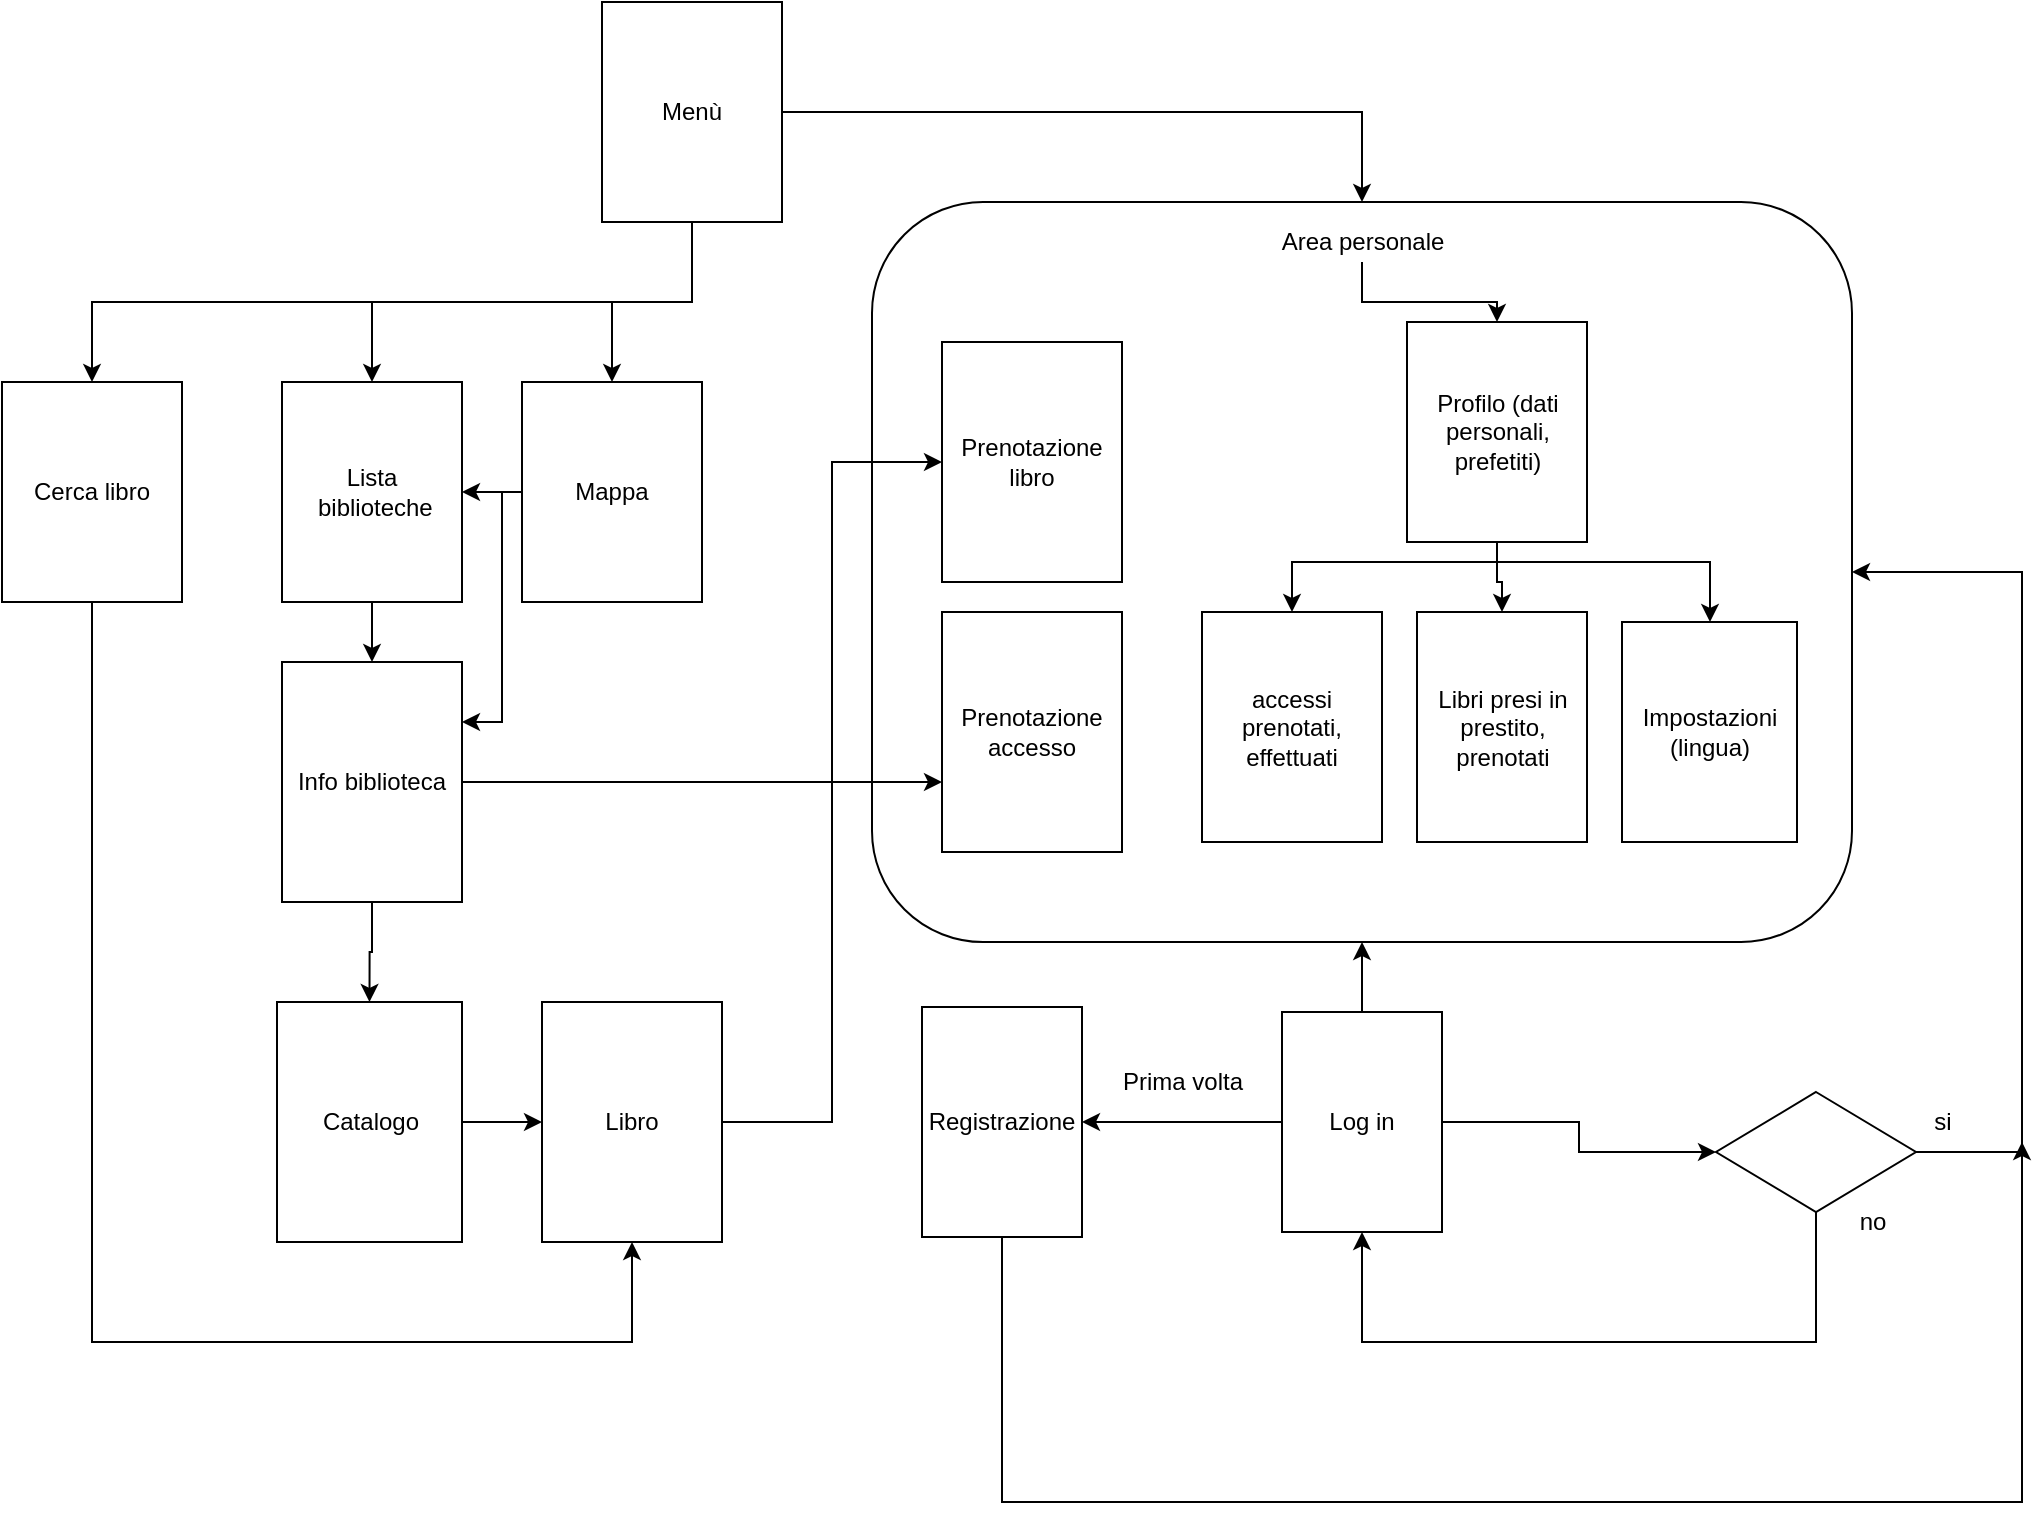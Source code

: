 <mxfile version="14.6.13" type="device"><diagram id="bw7a4e0CL3AEJ_2Jy5lY" name="Pagina-1"><mxGraphModel dx="1835" dy="482" grid="1" gridSize="10" guides="1" tooltips="1" connect="1" arrows="1" fold="1" page="1" pageScale="1" pageWidth="827" pageHeight="1169" math="0" shadow="0"><root><mxCell id="0"/><mxCell id="1" parent="0"/><mxCell id="W1h3txaNGO8vGsvFLqrr-25" value="" style="rounded=1;whiteSpace=wrap;html=1;" parent="1" vertex="1"><mxGeometry x="405" y="140" width="490" height="370" as="geometry"/></mxCell><mxCell id="W1h3txaNGO8vGsvFLqrr-8" style="edgeStyle=orthogonalEdgeStyle;rounded=0;orthogonalLoop=1;jettySize=auto;html=1;entryX=0.5;entryY=0;entryDx=0;entryDy=0;" parent="1" source="W1h3txaNGO8vGsvFLqrr-3" target="W1h3txaNGO8vGsvFLqrr-5" edge="1"><mxGeometry relative="1" as="geometry"/></mxCell><mxCell id="W1h3txaNGO8vGsvFLqrr-18" style="edgeStyle=orthogonalEdgeStyle;rounded=0;orthogonalLoop=1;jettySize=auto;html=1;entryX=0.5;entryY=0;entryDx=0;entryDy=0;" parent="1" source="W1h3txaNGO8vGsvFLqrr-3" target="W1h3txaNGO8vGsvFLqrr-25" edge="1"><mxGeometry relative="1" as="geometry"><mxPoint x="641" y="130" as="targetPoint"/><Array as="points"><mxPoint x="650" y="95"/></Array></mxGeometry></mxCell><mxCell id="FXVW8iCYR5aCIE30Pzlg-15" style="edgeStyle=orthogonalEdgeStyle;rounded=0;orthogonalLoop=1;jettySize=auto;html=1;" parent="1" source="W1h3txaNGO8vGsvFLqrr-3" target="FXVW8iCYR5aCIE30Pzlg-13" edge="1"><mxGeometry relative="1" as="geometry"><Array as="points"><mxPoint x="315" y="190"/><mxPoint x="15" y="190"/></Array></mxGeometry></mxCell><mxCell id="W1h3txaNGO8vGsvFLqrr-3" value="Menù" style="rounded=0;whiteSpace=wrap;html=1;" parent="1" vertex="1"><mxGeometry x="270" y="40" width="90" height="110" as="geometry"/></mxCell><mxCell id="Ya8jvYpOPSYFBppY1lf1-8" style="edgeStyle=orthogonalEdgeStyle;rounded=0;orthogonalLoop=1;jettySize=auto;html=1;entryX=1;entryY=0.25;entryDx=0;entryDy=0;" parent="1" source="W1h3txaNGO8vGsvFLqrr-5" target="Ya8jvYpOPSYFBppY1lf1-2" edge="1"><mxGeometry relative="1" as="geometry"><Array as="points"><mxPoint x="220" y="285"/><mxPoint x="220" y="400"/></Array></mxGeometry></mxCell><mxCell id="1IFn2vZJC59Zc_MWUHnI-1" style="edgeStyle=orthogonalEdgeStyle;rounded=0;orthogonalLoop=1;jettySize=auto;html=1;" parent="1" source="W1h3txaNGO8vGsvFLqrr-5" target="W1h3txaNGO8vGsvFLqrr-10" edge="1"><mxGeometry relative="1" as="geometry"/></mxCell><mxCell id="W1h3txaNGO8vGsvFLqrr-5" value="Mappa" style="rounded=0;whiteSpace=wrap;html=1;" parent="1" vertex="1"><mxGeometry x="230" y="230" width="90" height="110" as="geometry"/></mxCell><mxCell id="W1h3txaNGO8vGsvFLqrr-12" style="edgeStyle=orthogonalEdgeStyle;rounded=0;orthogonalLoop=1;jettySize=auto;html=1;exitX=0.5;exitY=1;exitDx=0;exitDy=0;" parent="1" source="W1h3txaNGO8vGsvFLqrr-3" target="W1h3txaNGO8vGsvFLqrr-10" edge="1"><mxGeometry relative="1" as="geometry"><Array as="points"><mxPoint x="315" y="190"/><mxPoint x="155" y="190"/></Array></mxGeometry></mxCell><mxCell id="Ya8jvYpOPSYFBppY1lf1-3" style="edgeStyle=orthogonalEdgeStyle;rounded=0;orthogonalLoop=1;jettySize=auto;html=1;entryX=0.5;entryY=0;entryDx=0;entryDy=0;" parent="1" source="W1h3txaNGO8vGsvFLqrr-10" target="Ya8jvYpOPSYFBppY1lf1-2" edge="1"><mxGeometry relative="1" as="geometry"/></mxCell><mxCell id="W1h3txaNGO8vGsvFLqrr-10" value="Lista&lt;br&gt;&amp;nbsp;biblioteche" style="rounded=0;whiteSpace=wrap;html=1;" parent="1" vertex="1"><mxGeometry x="110" y="230" width="90" height="110" as="geometry"/></mxCell><mxCell id="FXVW8iCYR5aCIE30Pzlg-10" style="edgeStyle=orthogonalEdgeStyle;rounded=0;orthogonalLoop=1;jettySize=auto;html=1;" parent="1" source="W1h3txaNGO8vGsvFLqrr-13" target="FXVW8iCYR5aCIE30Pzlg-9" edge="1"><mxGeometry relative="1" as="geometry"/></mxCell><mxCell id="W1h3txaNGO8vGsvFLqrr-13" value="Catalogo" style="rounded=0;whiteSpace=wrap;html=1;" parent="1" vertex="1"><mxGeometry x="107.5" y="540" width="92.5" height="120" as="geometry"/></mxCell><mxCell id="FXVW8iCYR5aCIE30Pzlg-3" style="edgeStyle=orthogonalEdgeStyle;rounded=0;orthogonalLoop=1;jettySize=auto;html=1;" parent="1" source="W1h3txaNGO8vGsvFLqrr-17" target="W1h3txaNGO8vGsvFLqrr-19" edge="1"><mxGeometry relative="1" as="geometry"/></mxCell><mxCell id="W1h3txaNGO8vGsvFLqrr-17" value="Area personale" style="text;html=1;align=center;verticalAlign=middle;resizable=0;points=[];autosize=1;" parent="1" vertex="1"><mxGeometry x="600" y="150" width="100" height="20" as="geometry"/></mxCell><mxCell id="FXVW8iCYR5aCIE30Pzlg-4" style="edgeStyle=orthogonalEdgeStyle;rounded=0;orthogonalLoop=1;jettySize=auto;html=1;entryX=0.5;entryY=0;entryDx=0;entryDy=0;" parent="1" source="W1h3txaNGO8vGsvFLqrr-19" target="W1h3txaNGO8vGsvFLqrr-44" edge="1"><mxGeometry relative="1" as="geometry"><Array as="points"><mxPoint x="718" y="320"/><mxPoint x="615" y="320"/></Array></mxGeometry></mxCell><mxCell id="FXVW8iCYR5aCIE30Pzlg-5" style="edgeStyle=orthogonalEdgeStyle;rounded=0;orthogonalLoop=1;jettySize=auto;html=1;entryX=0.5;entryY=0;entryDx=0;entryDy=0;" parent="1" source="W1h3txaNGO8vGsvFLqrr-19" target="W1h3txaNGO8vGsvFLqrr-46" edge="1"><mxGeometry relative="1" as="geometry"><mxPoint x="720" y="340" as="targetPoint"/></mxGeometry></mxCell><mxCell id="FXVW8iCYR5aCIE30Pzlg-6" style="edgeStyle=orthogonalEdgeStyle;rounded=0;orthogonalLoop=1;jettySize=auto;html=1;" parent="1" source="W1h3txaNGO8vGsvFLqrr-19" target="W1h3txaNGO8vGsvFLqrr-35" edge="1"><mxGeometry relative="1" as="geometry"><Array as="points"><mxPoint x="718" y="320"/><mxPoint x="824" y="320"/></Array></mxGeometry></mxCell><mxCell id="W1h3txaNGO8vGsvFLqrr-19" value="Profilo (dati personali, prefetiti)" style="rounded=0;whiteSpace=wrap;html=1;" parent="1" vertex="1"><mxGeometry x="672.5" y="200" width="90" height="110" as="geometry"/></mxCell><mxCell id="FXVW8iCYR5aCIE30Pzlg-8" style="edgeStyle=orthogonalEdgeStyle;rounded=0;orthogonalLoop=1;jettySize=auto;html=1;" parent="1" source="W1h3txaNGO8vGsvFLqrr-22" target="W1h3txaNGO8vGsvFLqrr-25" edge="1"><mxGeometry relative="1" as="geometry"><mxPoint x="630" y="520" as="targetPoint"/></mxGeometry></mxCell><mxCell id="FXVW8iCYR5aCIE30Pzlg-12" style="edgeStyle=orthogonalEdgeStyle;rounded=0;orthogonalLoop=1;jettySize=auto;html=1;entryX=0;entryY=0.5;entryDx=0;entryDy=0;" parent="1" source="W1h3txaNGO8vGsvFLqrr-22" target="W1h3txaNGO8vGsvFLqrr-27" edge="1"><mxGeometry relative="1" as="geometry"/></mxCell><mxCell id="h1-LcVphTIOfSTNH7tJg-4" style="edgeStyle=orthogonalEdgeStyle;rounded=0;orthogonalLoop=1;jettySize=auto;html=1;entryX=1;entryY=0.5;entryDx=0;entryDy=0;" parent="1" source="W1h3txaNGO8vGsvFLqrr-22" target="h1-LcVphTIOfSTNH7tJg-1" edge="1"><mxGeometry relative="1" as="geometry"/></mxCell><mxCell id="W1h3txaNGO8vGsvFLqrr-22" value="Log in" style="rounded=0;whiteSpace=wrap;html=1;" parent="1" vertex="1"><mxGeometry x="610" y="545" width="80" height="110" as="geometry"/></mxCell><mxCell id="W1h3txaNGO8vGsvFLqrr-30" style="edgeStyle=orthogonalEdgeStyle;rounded=0;orthogonalLoop=1;jettySize=auto;html=1;entryX=1;entryY=0.5;entryDx=0;entryDy=0;" parent="1" source="W1h3txaNGO8vGsvFLqrr-27" target="W1h3txaNGO8vGsvFLqrr-25" edge="1"><mxGeometry relative="1" as="geometry"><mxPoint x="780" y="260" as="targetPoint"/><Array as="points"><mxPoint x="980" y="615"/><mxPoint x="980" y="325"/></Array></mxGeometry></mxCell><mxCell id="W1h3txaNGO8vGsvFLqrr-33" style="edgeStyle=orthogonalEdgeStyle;rounded=0;orthogonalLoop=1;jettySize=auto;html=1;entryX=0.5;entryY=1;entryDx=0;entryDy=0;" parent="1" source="W1h3txaNGO8vGsvFLqrr-27" target="W1h3txaNGO8vGsvFLqrr-22" edge="1"><mxGeometry relative="1" as="geometry"><mxPoint x="390" y="550" as="targetPoint"/><Array as="points"><mxPoint x="877" y="710"/><mxPoint x="650" y="710"/></Array></mxGeometry></mxCell><mxCell id="W1h3txaNGO8vGsvFLqrr-27" value="" style="rhombus;whiteSpace=wrap;html=1;" parent="1" vertex="1"><mxGeometry x="827" y="585" width="100" height="60" as="geometry"/></mxCell><mxCell id="W1h3txaNGO8vGsvFLqrr-31" value="si" style="text;html=1;align=center;verticalAlign=middle;resizable=0;points=[];autosize=1;" parent="1" vertex="1"><mxGeometry x="930" y="590" width="20" height="20" as="geometry"/></mxCell><mxCell id="W1h3txaNGO8vGsvFLqrr-32" value="no" style="text;html=1;align=center;verticalAlign=middle;resizable=0;points=[];autosize=1;" parent="1" vertex="1"><mxGeometry x="890" y="640" width="30" height="20" as="geometry"/></mxCell><mxCell id="W1h3txaNGO8vGsvFLqrr-35" value="Impostazioni (lingua)" style="rounded=0;whiteSpace=wrap;html=1;" parent="1" vertex="1"><mxGeometry x="780" y="350" width="87.5" height="110" as="geometry"/></mxCell><mxCell id="W1h3txaNGO8vGsvFLqrr-37" value="Prenotazione accesso" style="rounded=0;whiteSpace=wrap;html=1;" parent="1" vertex="1"><mxGeometry x="440" y="345" width="90" height="120" as="geometry"/></mxCell><mxCell id="W1h3txaNGO8vGsvFLqrr-44" value="accessi prenotati,&lt;br&gt;effettuati" style="rounded=0;whiteSpace=wrap;html=1;" parent="1" vertex="1"><mxGeometry x="570" y="345" width="90" height="115" as="geometry"/></mxCell><mxCell id="W1h3txaNGO8vGsvFLqrr-46" value="Libri presi in prestito, prenotati" style="rounded=0;whiteSpace=wrap;html=1;" parent="1" vertex="1"><mxGeometry x="677.5" y="345" width="85" height="115" as="geometry"/></mxCell><mxCell id="W1h3txaNGO8vGsvFLqrr-48" value="Prenotazione libro" style="rounded=0;whiteSpace=wrap;html=1;" parent="1" vertex="1"><mxGeometry x="440" y="210" width="90" height="120" as="geometry"/></mxCell><mxCell id="Ya8jvYpOPSYFBppY1lf1-4" style="edgeStyle=orthogonalEdgeStyle;rounded=0;orthogonalLoop=1;jettySize=auto;html=1;entryX=0.5;entryY=0;entryDx=0;entryDy=0;" parent="1" source="Ya8jvYpOPSYFBppY1lf1-2" target="W1h3txaNGO8vGsvFLqrr-13" edge="1"><mxGeometry relative="1" as="geometry"/></mxCell><mxCell id="Ya8jvYpOPSYFBppY1lf1-7" style="edgeStyle=orthogonalEdgeStyle;rounded=0;orthogonalLoop=1;jettySize=auto;html=1;" parent="1" source="Ya8jvYpOPSYFBppY1lf1-2" edge="1"><mxGeometry relative="1" as="geometry"><mxPoint x="440" y="430" as="targetPoint"/><Array as="points"><mxPoint x="440" y="430"/></Array></mxGeometry></mxCell><mxCell id="Ya8jvYpOPSYFBppY1lf1-2" value="Info biblioteca" style="rounded=0;whiteSpace=wrap;html=1;" parent="1" vertex="1"><mxGeometry x="110" y="370" width="90" height="120" as="geometry"/></mxCell><mxCell id="1IFn2vZJC59Zc_MWUHnI-3" style="edgeStyle=orthogonalEdgeStyle;rounded=0;orthogonalLoop=1;jettySize=auto;html=1;entryX=0;entryY=0.5;entryDx=0;entryDy=0;" parent="1" source="FXVW8iCYR5aCIE30Pzlg-9" target="W1h3txaNGO8vGsvFLqrr-48" edge="1"><mxGeometry relative="1" as="geometry"/></mxCell><mxCell id="FXVW8iCYR5aCIE30Pzlg-9" value="Libro" style="rounded=0;whiteSpace=wrap;html=1;" parent="1" vertex="1"><mxGeometry x="240" y="540" width="90" height="120" as="geometry"/></mxCell><mxCell id="1IFn2vZJC59Zc_MWUHnI-2" style="edgeStyle=orthogonalEdgeStyle;rounded=0;orthogonalLoop=1;jettySize=auto;html=1;entryX=0.5;entryY=1;entryDx=0;entryDy=0;" parent="1" source="FXVW8iCYR5aCIE30Pzlg-13" target="FXVW8iCYR5aCIE30Pzlg-9" edge="1"><mxGeometry relative="1" as="geometry"><Array as="points"><mxPoint x="15" y="710"/><mxPoint x="285" y="710"/></Array></mxGeometry></mxCell><mxCell id="FXVW8iCYR5aCIE30Pzlg-13" value="Cerca libro" style="rounded=0;whiteSpace=wrap;html=1;" parent="1" vertex="1"><mxGeometry x="-30" y="230" width="90" height="110" as="geometry"/></mxCell><mxCell id="h1-LcVphTIOfSTNH7tJg-5" style="edgeStyle=orthogonalEdgeStyle;rounded=0;orthogonalLoop=1;jettySize=auto;html=1;" parent="1" source="h1-LcVphTIOfSTNH7tJg-1" edge="1"><mxGeometry relative="1" as="geometry"><mxPoint x="980" y="610" as="targetPoint"/><Array as="points"><mxPoint x="470" y="790"/><mxPoint x="980" y="790"/></Array></mxGeometry></mxCell><mxCell id="h1-LcVphTIOfSTNH7tJg-1" value="Registrazione" style="rounded=0;whiteSpace=wrap;html=1;" parent="1" vertex="1"><mxGeometry x="430" y="542.5" width="80" height="115" as="geometry"/></mxCell><mxCell id="h1-LcVphTIOfSTNH7tJg-3" value="Prima volta" style="text;html=1;align=center;verticalAlign=middle;resizable=0;points=[];autosize=1;" parent="1" vertex="1"><mxGeometry x="520" y="570" width="80" height="20" as="geometry"/></mxCell></root></mxGraphModel></diagram></mxfile>